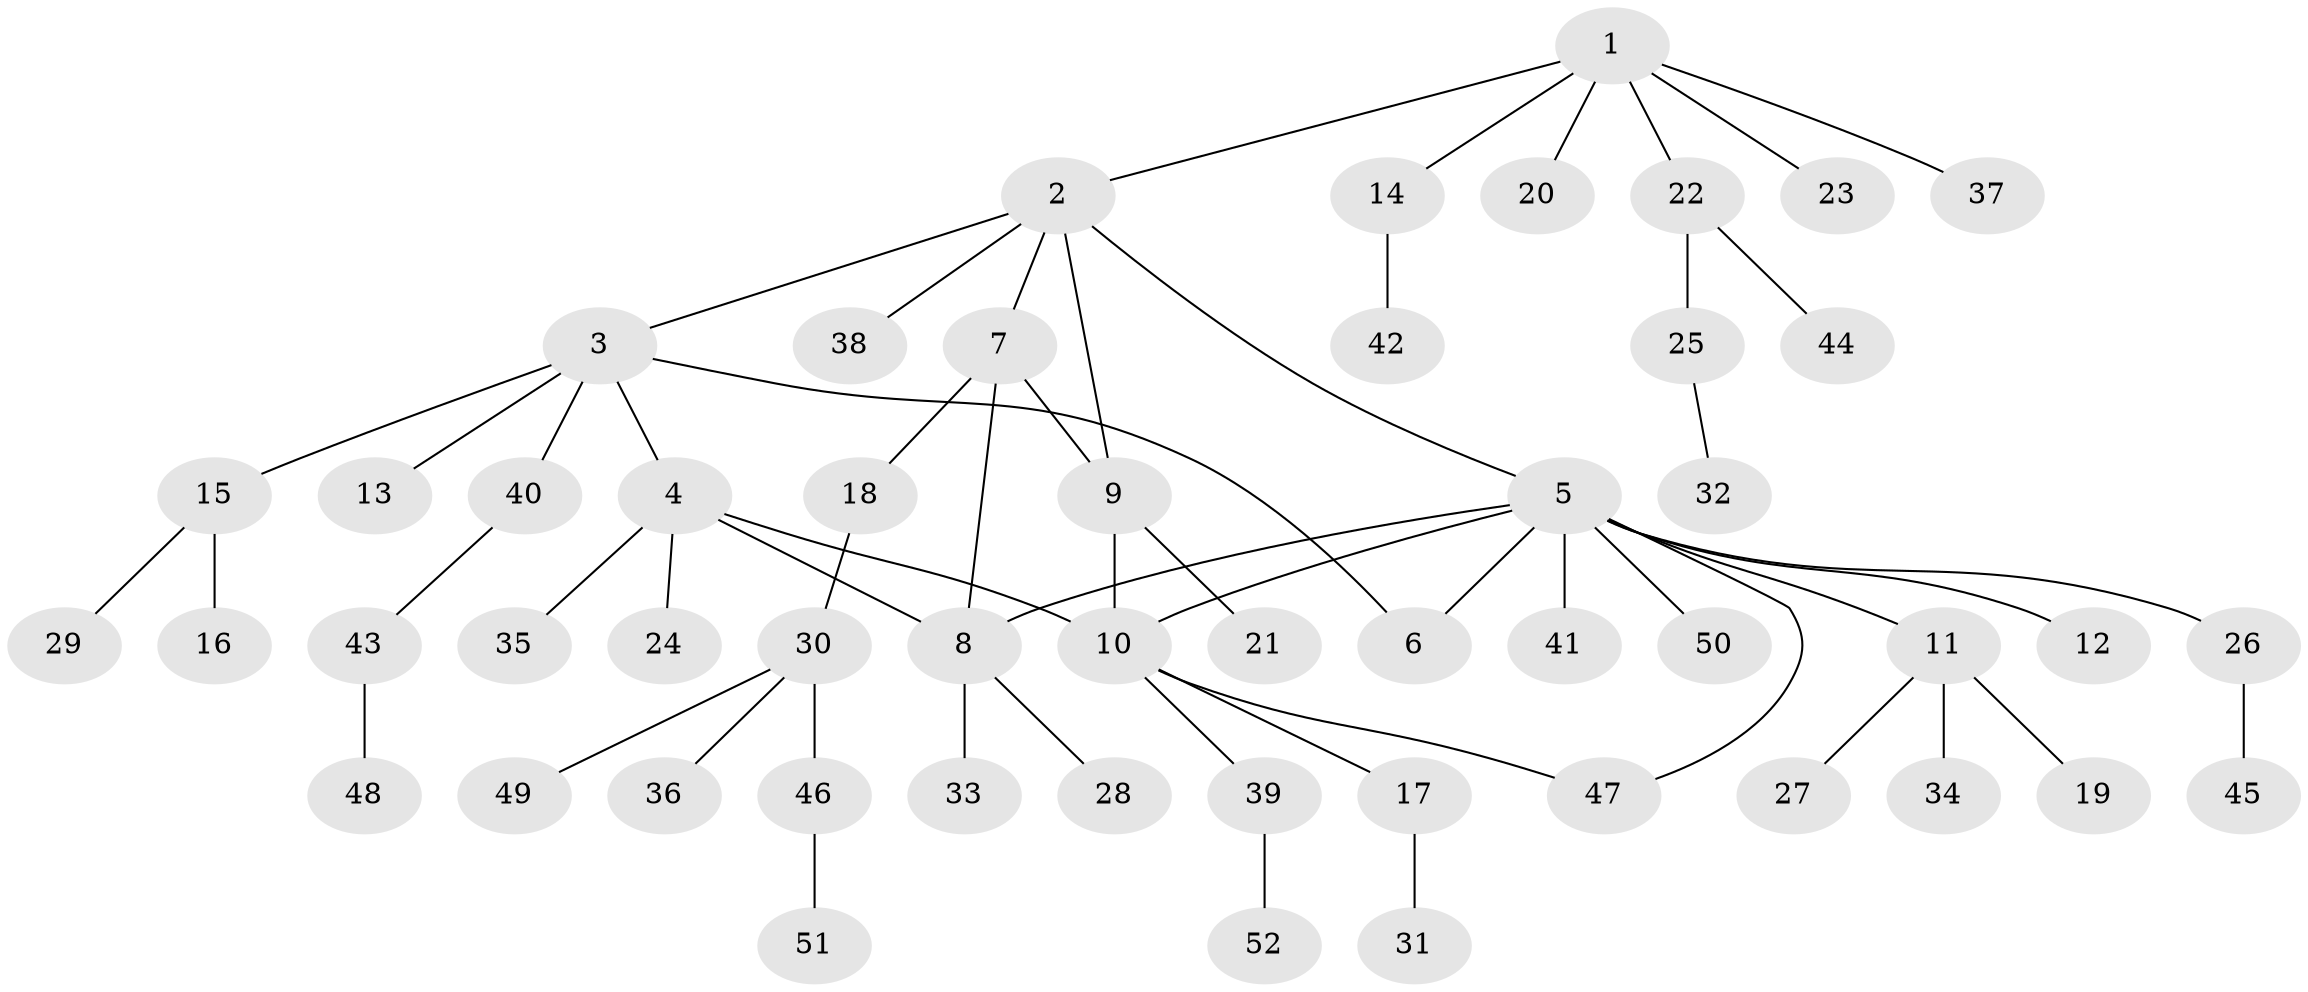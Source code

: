 // coarse degree distribution, {9: 0.06666666666666667, 6: 0.06666666666666667, 4: 0.13333333333333333, 1: 0.7333333333333333}
// Generated by graph-tools (version 1.1) at 2025/19/03/04/25 18:19:53]
// undirected, 52 vertices, 58 edges
graph export_dot {
graph [start="1"]
  node [color=gray90,style=filled];
  1;
  2;
  3;
  4;
  5;
  6;
  7;
  8;
  9;
  10;
  11;
  12;
  13;
  14;
  15;
  16;
  17;
  18;
  19;
  20;
  21;
  22;
  23;
  24;
  25;
  26;
  27;
  28;
  29;
  30;
  31;
  32;
  33;
  34;
  35;
  36;
  37;
  38;
  39;
  40;
  41;
  42;
  43;
  44;
  45;
  46;
  47;
  48;
  49;
  50;
  51;
  52;
  1 -- 2;
  1 -- 14;
  1 -- 20;
  1 -- 22;
  1 -- 23;
  1 -- 37;
  2 -- 3;
  2 -- 5;
  2 -- 7;
  2 -- 9;
  2 -- 38;
  3 -- 4;
  3 -- 6;
  3 -- 13;
  3 -- 15;
  3 -- 40;
  4 -- 8;
  4 -- 10;
  4 -- 24;
  4 -- 35;
  5 -- 6;
  5 -- 8;
  5 -- 10;
  5 -- 11;
  5 -- 12;
  5 -- 26;
  5 -- 41;
  5 -- 47;
  5 -- 50;
  7 -- 8;
  7 -- 9;
  7 -- 18;
  8 -- 28;
  8 -- 33;
  9 -- 10;
  9 -- 21;
  10 -- 17;
  10 -- 39;
  10 -- 47;
  11 -- 19;
  11 -- 27;
  11 -- 34;
  14 -- 42;
  15 -- 16;
  15 -- 29;
  17 -- 31;
  18 -- 30;
  22 -- 25;
  22 -- 44;
  25 -- 32;
  26 -- 45;
  30 -- 36;
  30 -- 46;
  30 -- 49;
  39 -- 52;
  40 -- 43;
  43 -- 48;
  46 -- 51;
}
